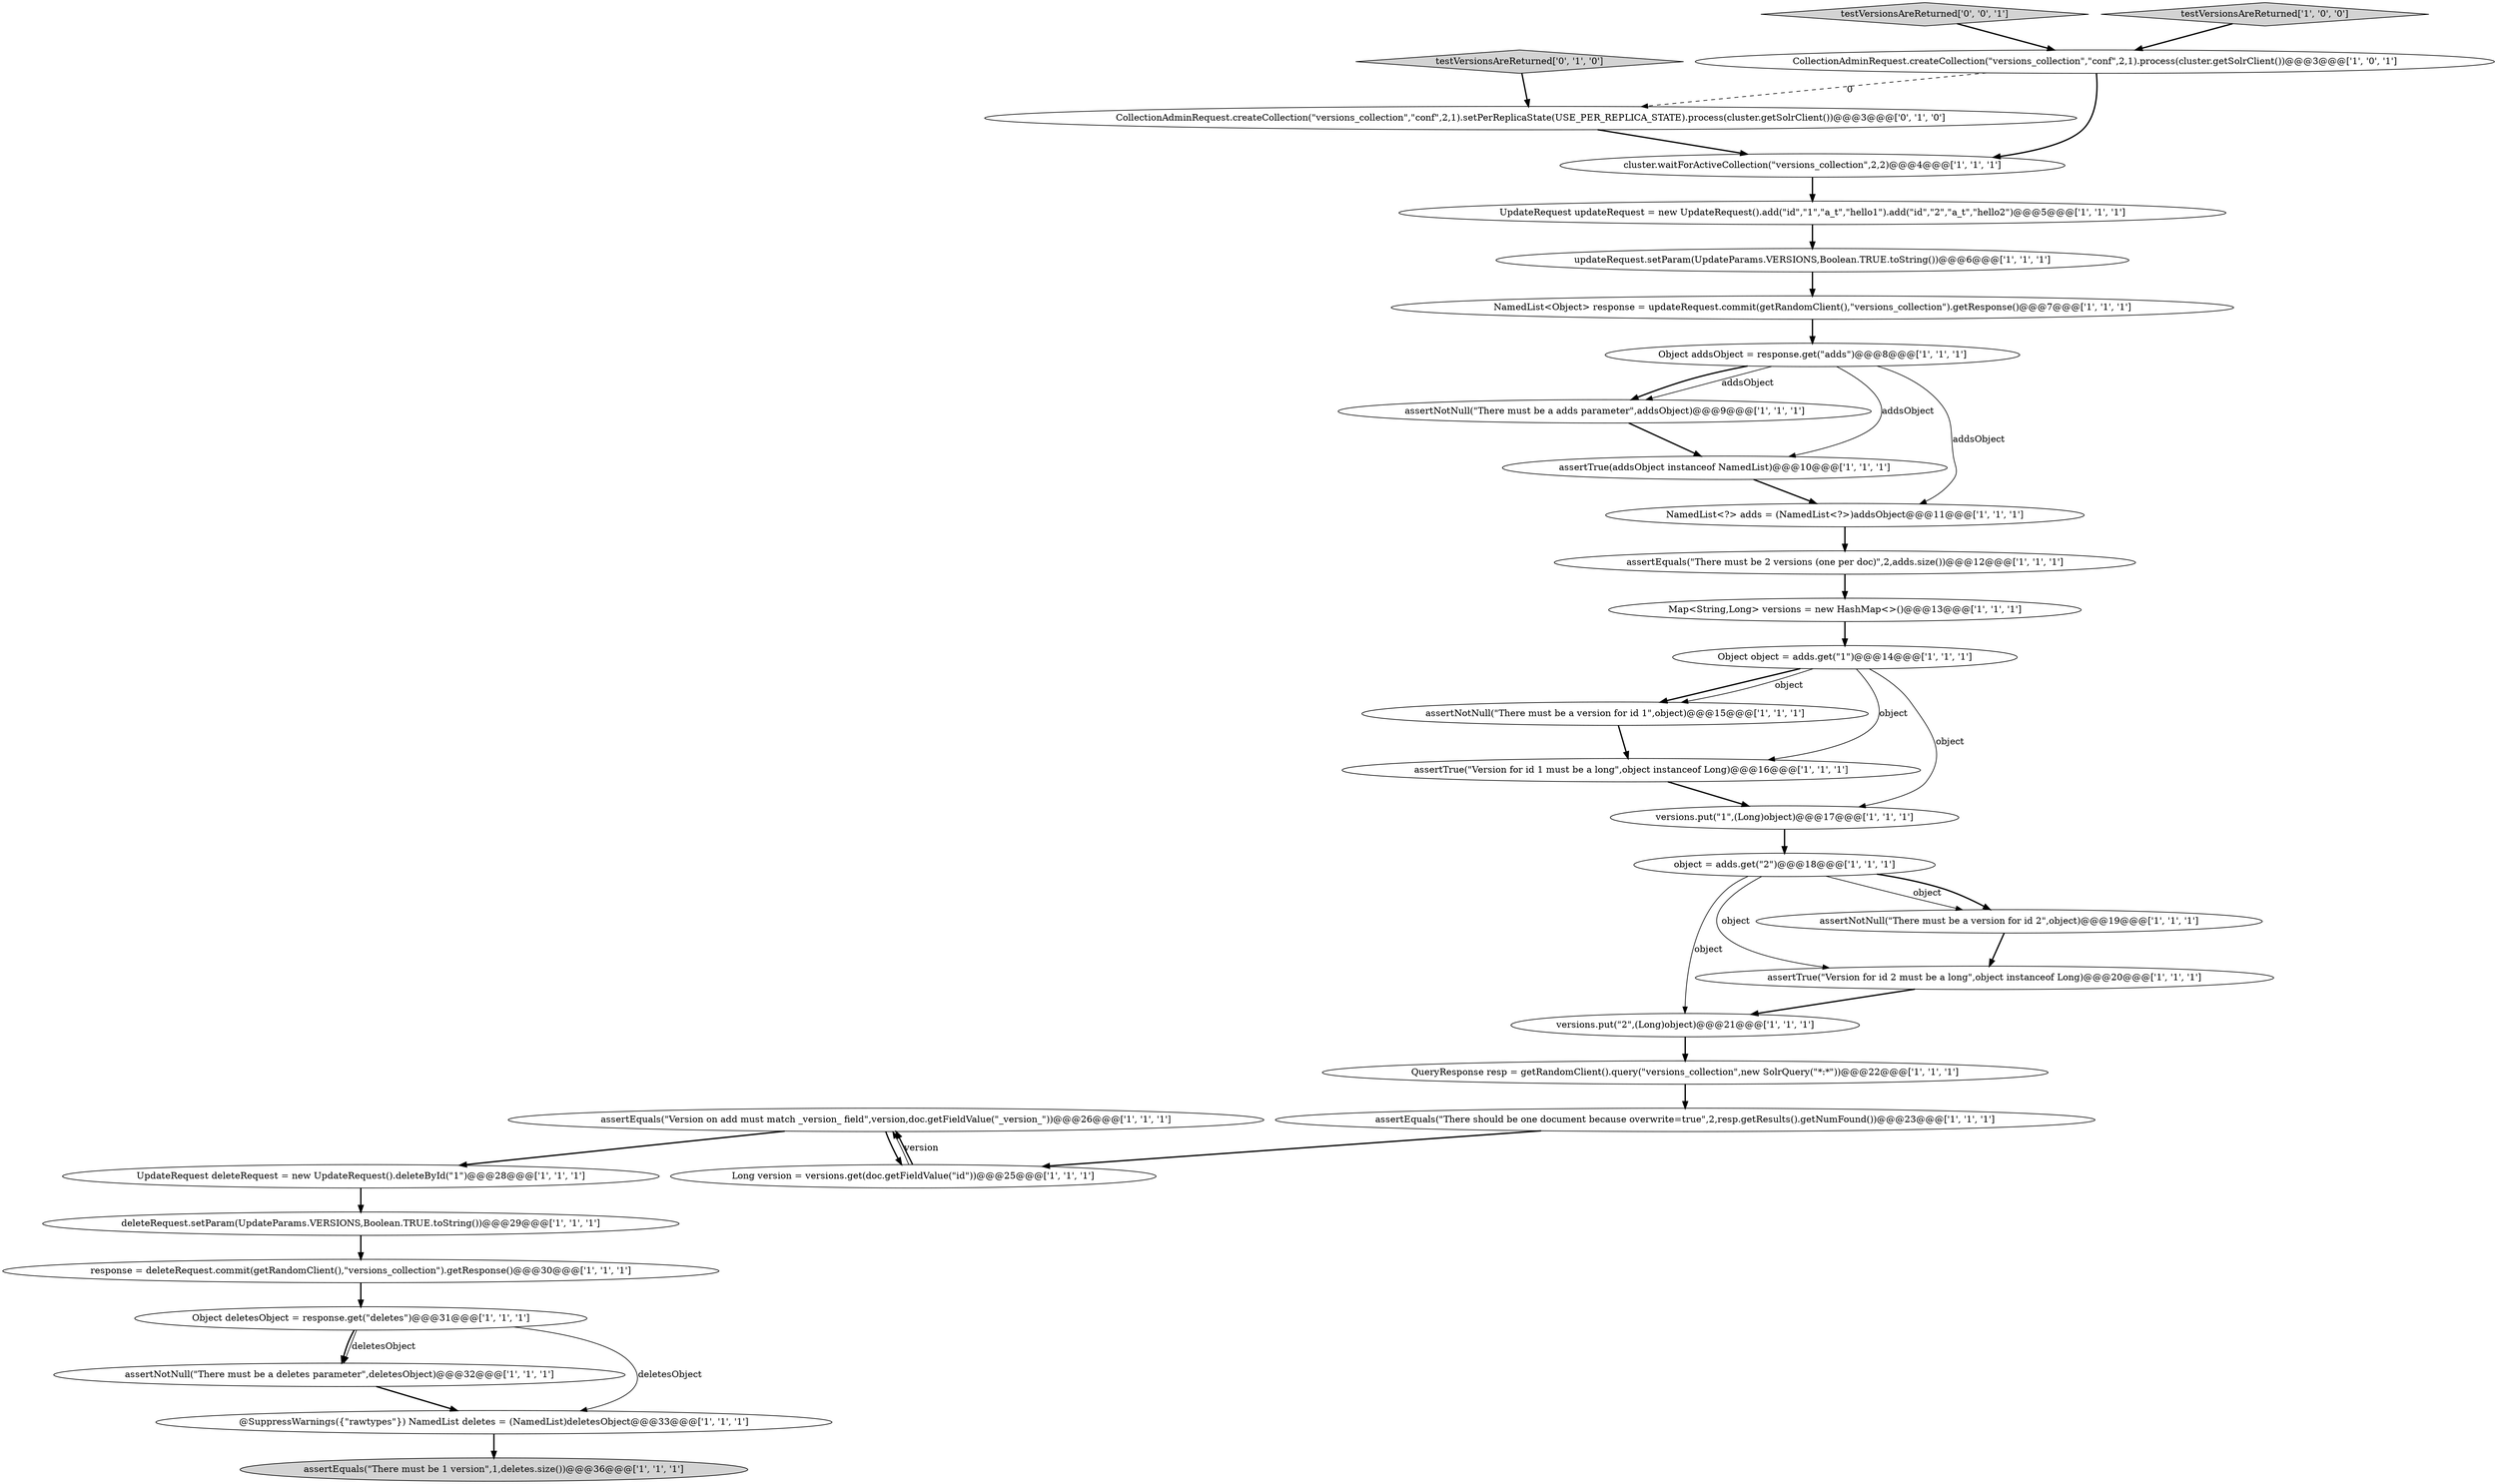 digraph {
3 [style = filled, label = "assertEquals(\"There must be 1 version\",1,deletes.size())@@@36@@@['1', '1', '1']", fillcolor = lightgray, shape = ellipse image = "AAA0AAABBB1BBB"];
0 [style = filled, label = "Object addsObject = response.get(\"adds\")@@@8@@@['1', '1', '1']", fillcolor = white, shape = ellipse image = "AAA0AAABBB1BBB"];
14 [style = filled, label = "Map<String,Long> versions = new HashMap<>()@@@13@@@['1', '1', '1']", fillcolor = white, shape = ellipse image = "AAA0AAABBB1BBB"];
9 [style = filled, label = "assertEquals(\"There must be 2 versions (one per doc)\",2,adds.size())@@@12@@@['1', '1', '1']", fillcolor = white, shape = ellipse image = "AAA0AAABBB1BBB"];
1 [style = filled, label = "assertNotNull(\"There must be a version for id 1\",object)@@@15@@@['1', '1', '1']", fillcolor = white, shape = ellipse image = "AAA0AAABBB1BBB"];
11 [style = filled, label = "assertTrue(addsObject instanceof NamedList)@@@10@@@['1', '1', '1']", fillcolor = white, shape = ellipse image = "AAA0AAABBB1BBB"];
24 [style = filled, label = "UpdateRequest deleteRequest = new UpdateRequest().deleteById(\"1\")@@@28@@@['1', '1', '1']", fillcolor = white, shape = ellipse image = "AAA0AAABBB1BBB"];
22 [style = filled, label = "versions.put(\"2\",(Long)object)@@@21@@@['1', '1', '1']", fillcolor = white, shape = ellipse image = "AAA0AAABBB1BBB"];
30 [style = filled, label = "response = deleteRequest.commit(getRandomClient(),\"versions_collection\").getResponse()@@@30@@@['1', '1', '1']", fillcolor = white, shape = ellipse image = "AAA0AAABBB1BBB"];
20 [style = filled, label = "CollectionAdminRequest.createCollection(\"versions_collection\",\"conf\",2,1).process(cluster.getSolrClient())@@@3@@@['1', '0', '1']", fillcolor = white, shape = ellipse image = "AAA0AAABBB1BBB"];
33 [style = filled, label = "testVersionsAreReturned['0', '0', '1']", fillcolor = lightgray, shape = diamond image = "AAA0AAABBB3BBB"];
15 [style = filled, label = "Object object = adds.get(\"1\")@@@14@@@['1', '1', '1']", fillcolor = white, shape = ellipse image = "AAA0AAABBB1BBB"];
18 [style = filled, label = "assertNotNull(\"There must be a adds parameter\",addsObject)@@@9@@@['1', '1', '1']", fillcolor = white, shape = ellipse image = "AAA0AAABBB1BBB"];
4 [style = filled, label = "versions.put(\"1\",(Long)object)@@@17@@@['1', '1', '1']", fillcolor = white, shape = ellipse image = "AAA0AAABBB1BBB"];
19 [style = filled, label = "QueryResponse resp = getRandomClient().query(\"versions_collection\",new SolrQuery(\"*:*\"))@@@22@@@['1', '1', '1']", fillcolor = white, shape = ellipse image = "AAA0AAABBB1BBB"];
6 [style = filled, label = "Long version = versions.get(doc.getFieldValue(\"id\"))@@@25@@@['1', '1', '1']", fillcolor = white, shape = ellipse image = "AAA0AAABBB1BBB"];
29 [style = filled, label = "assertNotNull(\"There must be a deletes parameter\",deletesObject)@@@32@@@['1', '1', '1']", fillcolor = white, shape = ellipse image = "AAA0AAABBB1BBB"];
2 [style = filled, label = "assertEquals(\"Version on add must match _version_ field\",version,doc.getFieldValue(\"_version_\"))@@@26@@@['1', '1', '1']", fillcolor = white, shape = ellipse image = "AAA0AAABBB1BBB"];
31 [style = filled, label = "CollectionAdminRequest.createCollection(\"versions_collection\",\"conf\",2,1).setPerReplicaState(USE_PER_REPLICA_STATE).process(cluster.getSolrClient())@@@3@@@['0', '1', '0']", fillcolor = white, shape = ellipse image = "AAA1AAABBB2BBB"];
7 [style = filled, label = "cluster.waitForActiveCollection(\"versions_collection\",2,2)@@@4@@@['1', '1', '1']", fillcolor = white, shape = ellipse image = "AAA0AAABBB1BBB"];
17 [style = filled, label = "assertTrue(\"Version for id 1 must be a long\",object instanceof Long)@@@16@@@['1', '1', '1']", fillcolor = white, shape = ellipse image = "AAA0AAABBB1BBB"];
32 [style = filled, label = "testVersionsAreReturned['0', '1', '0']", fillcolor = lightgray, shape = diamond image = "AAA0AAABBB2BBB"];
16 [style = filled, label = "UpdateRequest updateRequest = new UpdateRequest().add(\"id\",\"1\",\"a_t\",\"hello1\").add(\"id\",\"2\",\"a_t\",\"hello2\")@@@5@@@['1', '1', '1']", fillcolor = white, shape = ellipse image = "AAA0AAABBB1BBB"];
21 [style = filled, label = "NamedList<?> adds = (NamedList<?>)addsObject@@@11@@@['1', '1', '1']", fillcolor = white, shape = ellipse image = "AAA0AAABBB1BBB"];
25 [style = filled, label = "deleteRequest.setParam(UpdateParams.VERSIONS,Boolean.TRUE.toString())@@@29@@@['1', '1', '1']", fillcolor = white, shape = ellipse image = "AAA0AAABBB1BBB"];
27 [style = filled, label = "updateRequest.setParam(UpdateParams.VERSIONS,Boolean.TRUE.toString())@@@6@@@['1', '1', '1']", fillcolor = white, shape = ellipse image = "AAA0AAABBB1BBB"];
10 [style = filled, label = "object = adds.get(\"2\")@@@18@@@['1', '1', '1']", fillcolor = white, shape = ellipse image = "AAA0AAABBB1BBB"];
13 [style = filled, label = "assertNotNull(\"There must be a version for id 2\",object)@@@19@@@['1', '1', '1']", fillcolor = white, shape = ellipse image = "AAA0AAABBB1BBB"];
28 [style = filled, label = "assertTrue(\"Version for id 2 must be a long\",object instanceof Long)@@@20@@@['1', '1', '1']", fillcolor = white, shape = ellipse image = "AAA0AAABBB1BBB"];
5 [style = filled, label = "NamedList<Object> response = updateRequest.commit(getRandomClient(),\"versions_collection\").getResponse()@@@7@@@['1', '1', '1']", fillcolor = white, shape = ellipse image = "AAA0AAABBB1BBB"];
23 [style = filled, label = "testVersionsAreReturned['1', '0', '0']", fillcolor = lightgray, shape = diamond image = "AAA0AAABBB1BBB"];
8 [style = filled, label = "Object deletesObject = response.get(\"deletes\")@@@31@@@['1', '1', '1']", fillcolor = white, shape = ellipse image = "AAA0AAABBB1BBB"];
26 [style = filled, label = "@SuppressWarnings({\"rawtypes\"}) NamedList deletes = (NamedList)deletesObject@@@33@@@['1', '1', '1']", fillcolor = white, shape = ellipse image = "AAA0AAABBB1BBB"];
12 [style = filled, label = "assertEquals(\"There should be one document because overwrite=true\",2,resp.getResults().getNumFound())@@@23@@@['1', '1', '1']", fillcolor = white, shape = ellipse image = "AAA0AAABBB1BBB"];
8->29 [style = solid, label="deletesObject"];
22->19 [style = bold, label=""];
0->11 [style = solid, label="addsObject"];
15->1 [style = bold, label=""];
11->21 [style = bold, label=""];
20->7 [style = bold, label=""];
10->28 [style = solid, label="object"];
7->16 [style = bold, label=""];
15->17 [style = solid, label="object"];
13->28 [style = bold, label=""];
33->20 [style = bold, label=""];
6->2 [style = solid, label="version"];
15->1 [style = solid, label="object"];
10->22 [style = solid, label="object"];
6->2 [style = bold, label=""];
10->13 [style = solid, label="object"];
17->4 [style = bold, label=""];
28->22 [style = bold, label=""];
5->0 [style = bold, label=""];
8->29 [style = bold, label=""];
10->13 [style = bold, label=""];
32->31 [style = bold, label=""];
23->20 [style = bold, label=""];
0->21 [style = solid, label="addsObject"];
27->5 [style = bold, label=""];
15->4 [style = solid, label="object"];
20->31 [style = dashed, label="0"];
1->17 [style = bold, label=""];
16->27 [style = bold, label=""];
9->14 [style = bold, label=""];
4->10 [style = bold, label=""];
2->6 [style = bold, label=""];
2->24 [style = bold, label=""];
0->18 [style = solid, label="addsObject"];
8->26 [style = solid, label="deletesObject"];
24->25 [style = bold, label=""];
21->9 [style = bold, label=""];
30->8 [style = bold, label=""];
26->3 [style = bold, label=""];
14->15 [style = bold, label=""];
19->12 [style = bold, label=""];
25->30 [style = bold, label=""];
0->18 [style = bold, label=""];
18->11 [style = bold, label=""];
31->7 [style = bold, label=""];
12->6 [style = bold, label=""];
29->26 [style = bold, label=""];
}

